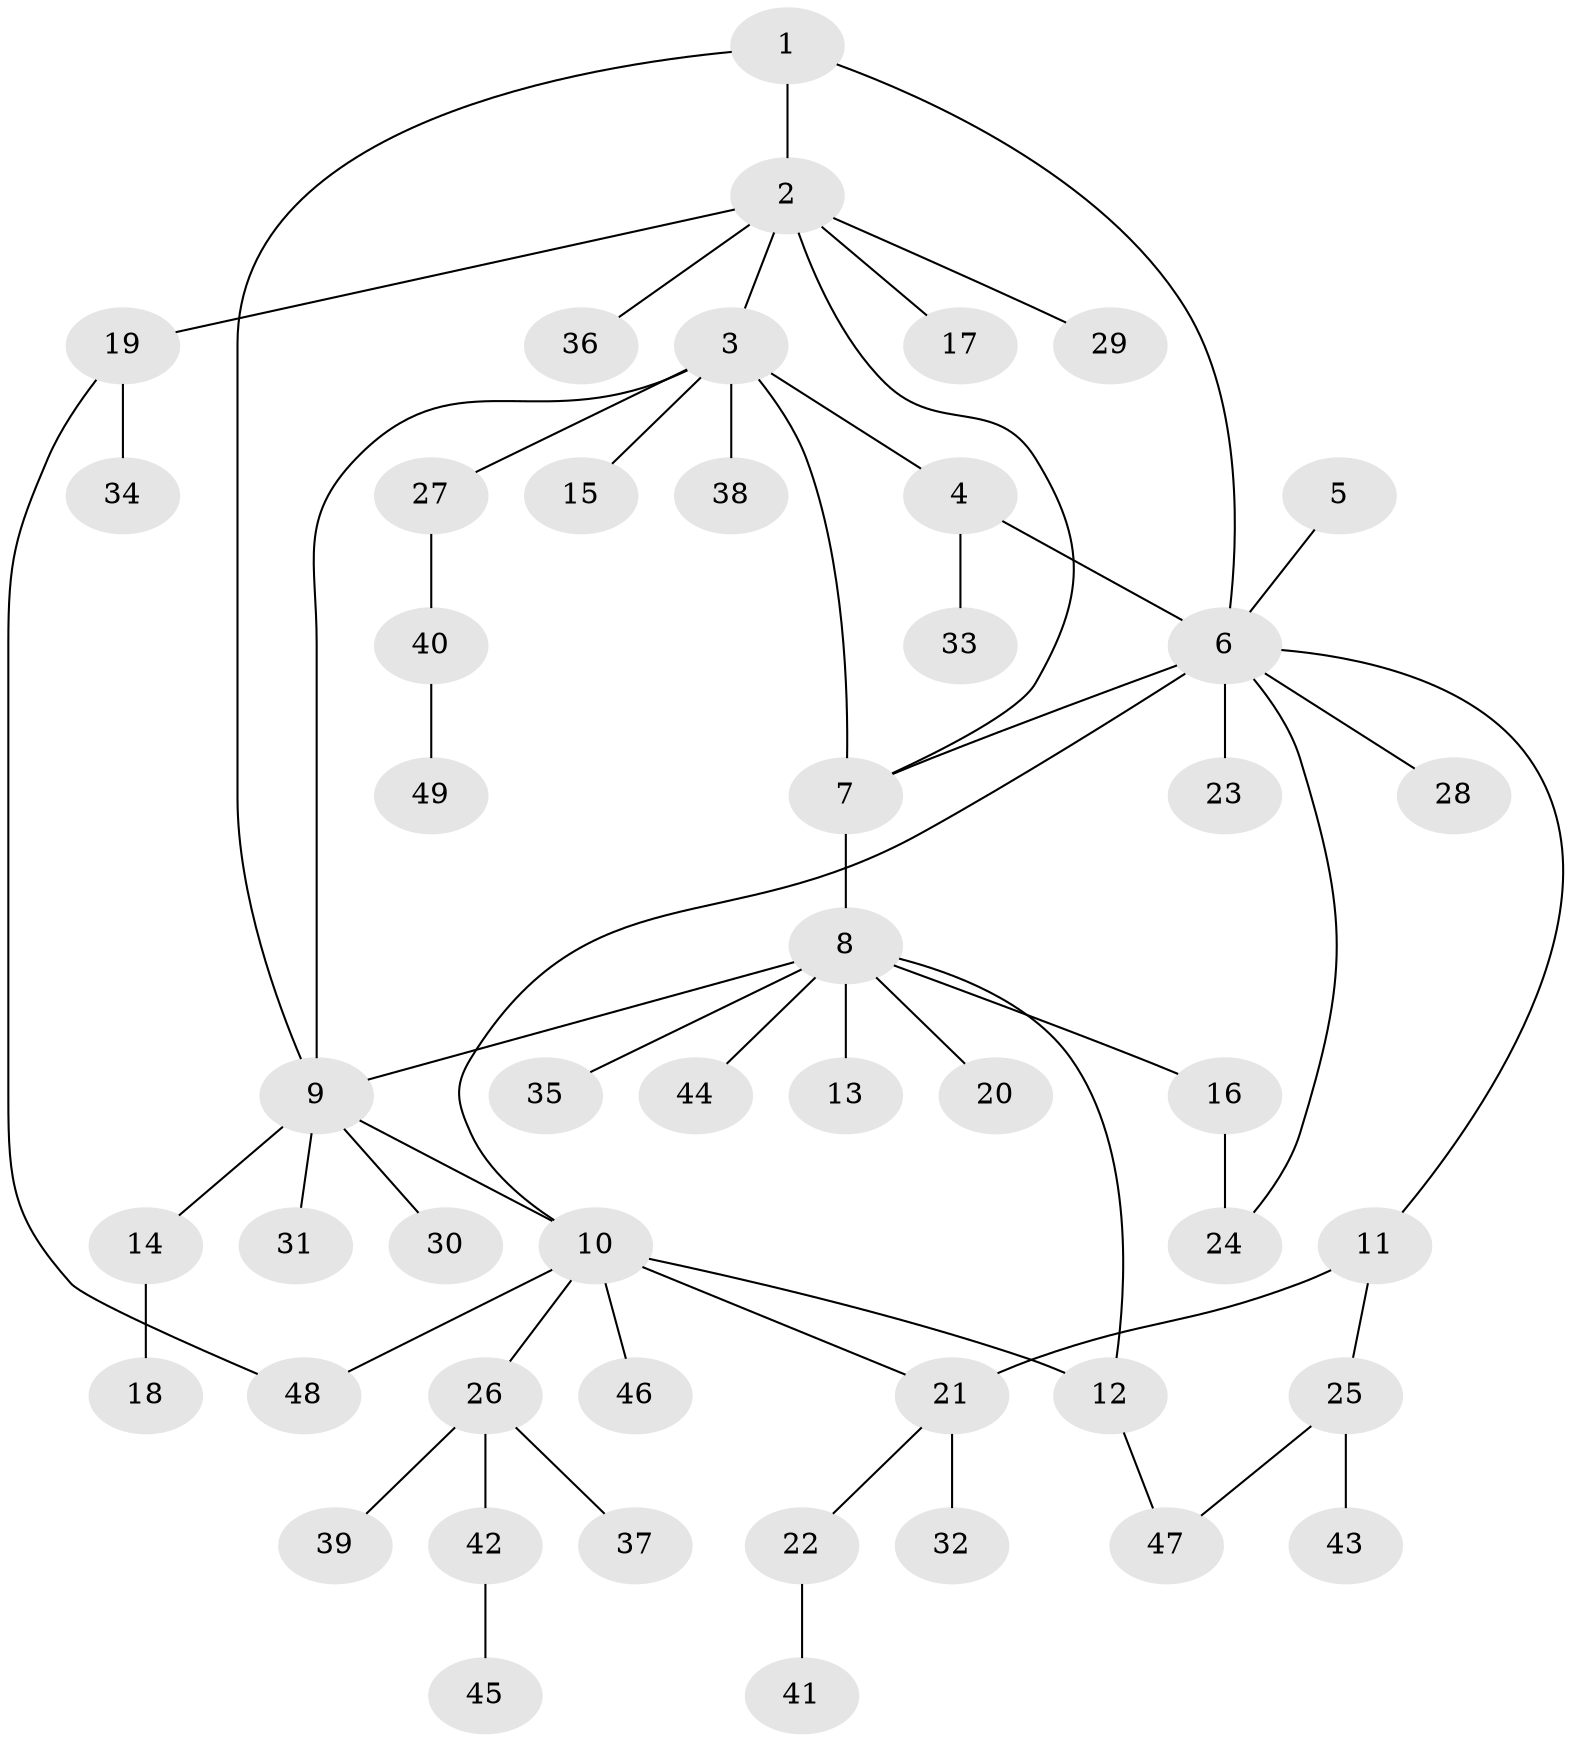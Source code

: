 // Generated by graph-tools (version 1.1) at 2025/37/03/09/25 02:37:16]
// undirected, 49 vertices, 59 edges
graph export_dot {
graph [start="1"]
  node [color=gray90,style=filled];
  1;
  2;
  3;
  4;
  5;
  6;
  7;
  8;
  9;
  10;
  11;
  12;
  13;
  14;
  15;
  16;
  17;
  18;
  19;
  20;
  21;
  22;
  23;
  24;
  25;
  26;
  27;
  28;
  29;
  30;
  31;
  32;
  33;
  34;
  35;
  36;
  37;
  38;
  39;
  40;
  41;
  42;
  43;
  44;
  45;
  46;
  47;
  48;
  49;
  1 -- 2;
  1 -- 6;
  1 -- 9;
  2 -- 3;
  2 -- 7;
  2 -- 17;
  2 -- 19;
  2 -- 29;
  2 -- 36;
  3 -- 4;
  3 -- 7;
  3 -- 9;
  3 -- 15;
  3 -- 27;
  3 -- 38;
  4 -- 6;
  4 -- 33;
  5 -- 6;
  6 -- 7;
  6 -- 10;
  6 -- 11;
  6 -- 23;
  6 -- 24;
  6 -- 28;
  7 -- 8;
  8 -- 9;
  8 -- 12;
  8 -- 13;
  8 -- 16;
  8 -- 20;
  8 -- 35;
  8 -- 44;
  9 -- 10;
  9 -- 14;
  9 -- 30;
  9 -- 31;
  10 -- 12;
  10 -- 21;
  10 -- 26;
  10 -- 46;
  10 -- 48;
  11 -- 21;
  11 -- 25;
  12 -- 47;
  14 -- 18;
  16 -- 24;
  19 -- 34;
  19 -- 48;
  21 -- 22;
  21 -- 32;
  22 -- 41;
  25 -- 43;
  25 -- 47;
  26 -- 37;
  26 -- 39;
  26 -- 42;
  27 -- 40;
  40 -- 49;
  42 -- 45;
}
